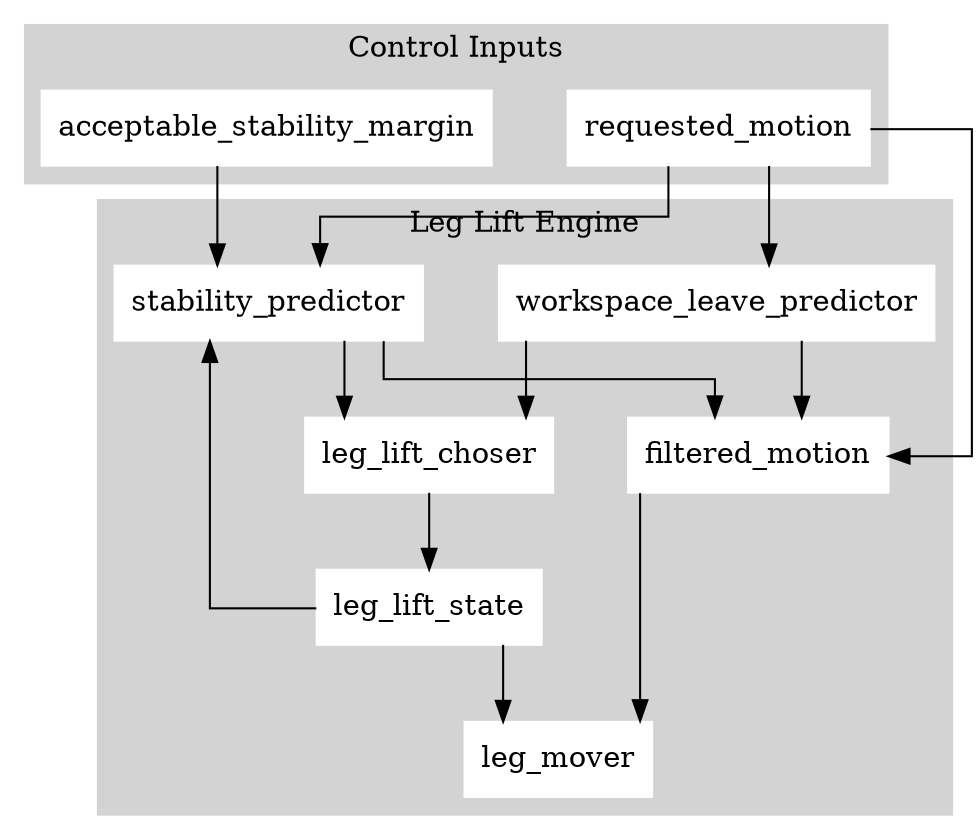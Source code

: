 digraph {
	rankdir=TB
	graph [splines=ortho, nodesep=0.5]
	node [shape=record]

	subgraph cluster_0 {
		label = "Control Inputs"
		style=filled
		color=lightgrey
		node [style=filled color=white]
		requested_motion
		acceptable_stability_margin
	}

	subgraph cluster_1 {
		label = "Leg Lift Engine"
		style=filled
		color=lightgrey
		node [style=filled color=white]

		stability_predictor
		workspace_leave_predictor
		leg_lift_choser
		leg_mover

		workspace_leave_predictor -> leg_lift_choser
		stability_predictor -> leg_lift_choser
		stability_predictor -> filtered_motion
		workspace_leave_predictor -> filtered_motion

		leg_lift_choser -> leg_lift_state
		leg_lift_state -> leg_mover
		leg_lift_state -> stability_predictor

		filtered_motion -> leg_mover

		stability_predictor

	}


	requested_motion -> filtered_motion
	requested_motion -> stability_predictor
	requested_motion -> workspace_leave_predictor
	acceptable_stability_margin -> stability_predictor

}
